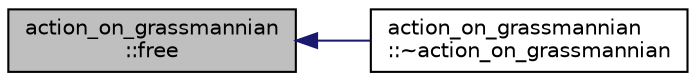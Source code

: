 digraph "action_on_grassmannian::free"
{
  edge [fontname="Helvetica",fontsize="10",labelfontname="Helvetica",labelfontsize="10"];
  node [fontname="Helvetica",fontsize="10",shape=record];
  rankdir="LR";
  Node732 [label="action_on_grassmannian\l::free",height=0.2,width=0.4,color="black", fillcolor="grey75", style="filled", fontcolor="black"];
  Node732 -> Node733 [dir="back",color="midnightblue",fontsize="10",style="solid",fontname="Helvetica"];
  Node733 [label="action_on_grassmannian\l::~action_on_grassmannian",height=0.2,width=0.4,color="black", fillcolor="white", style="filled",URL="$d9/ddf/classaction__on__grassmannian.html#a22c5f9f4092ca5d7242c4fe8e6f9bf72"];
}
